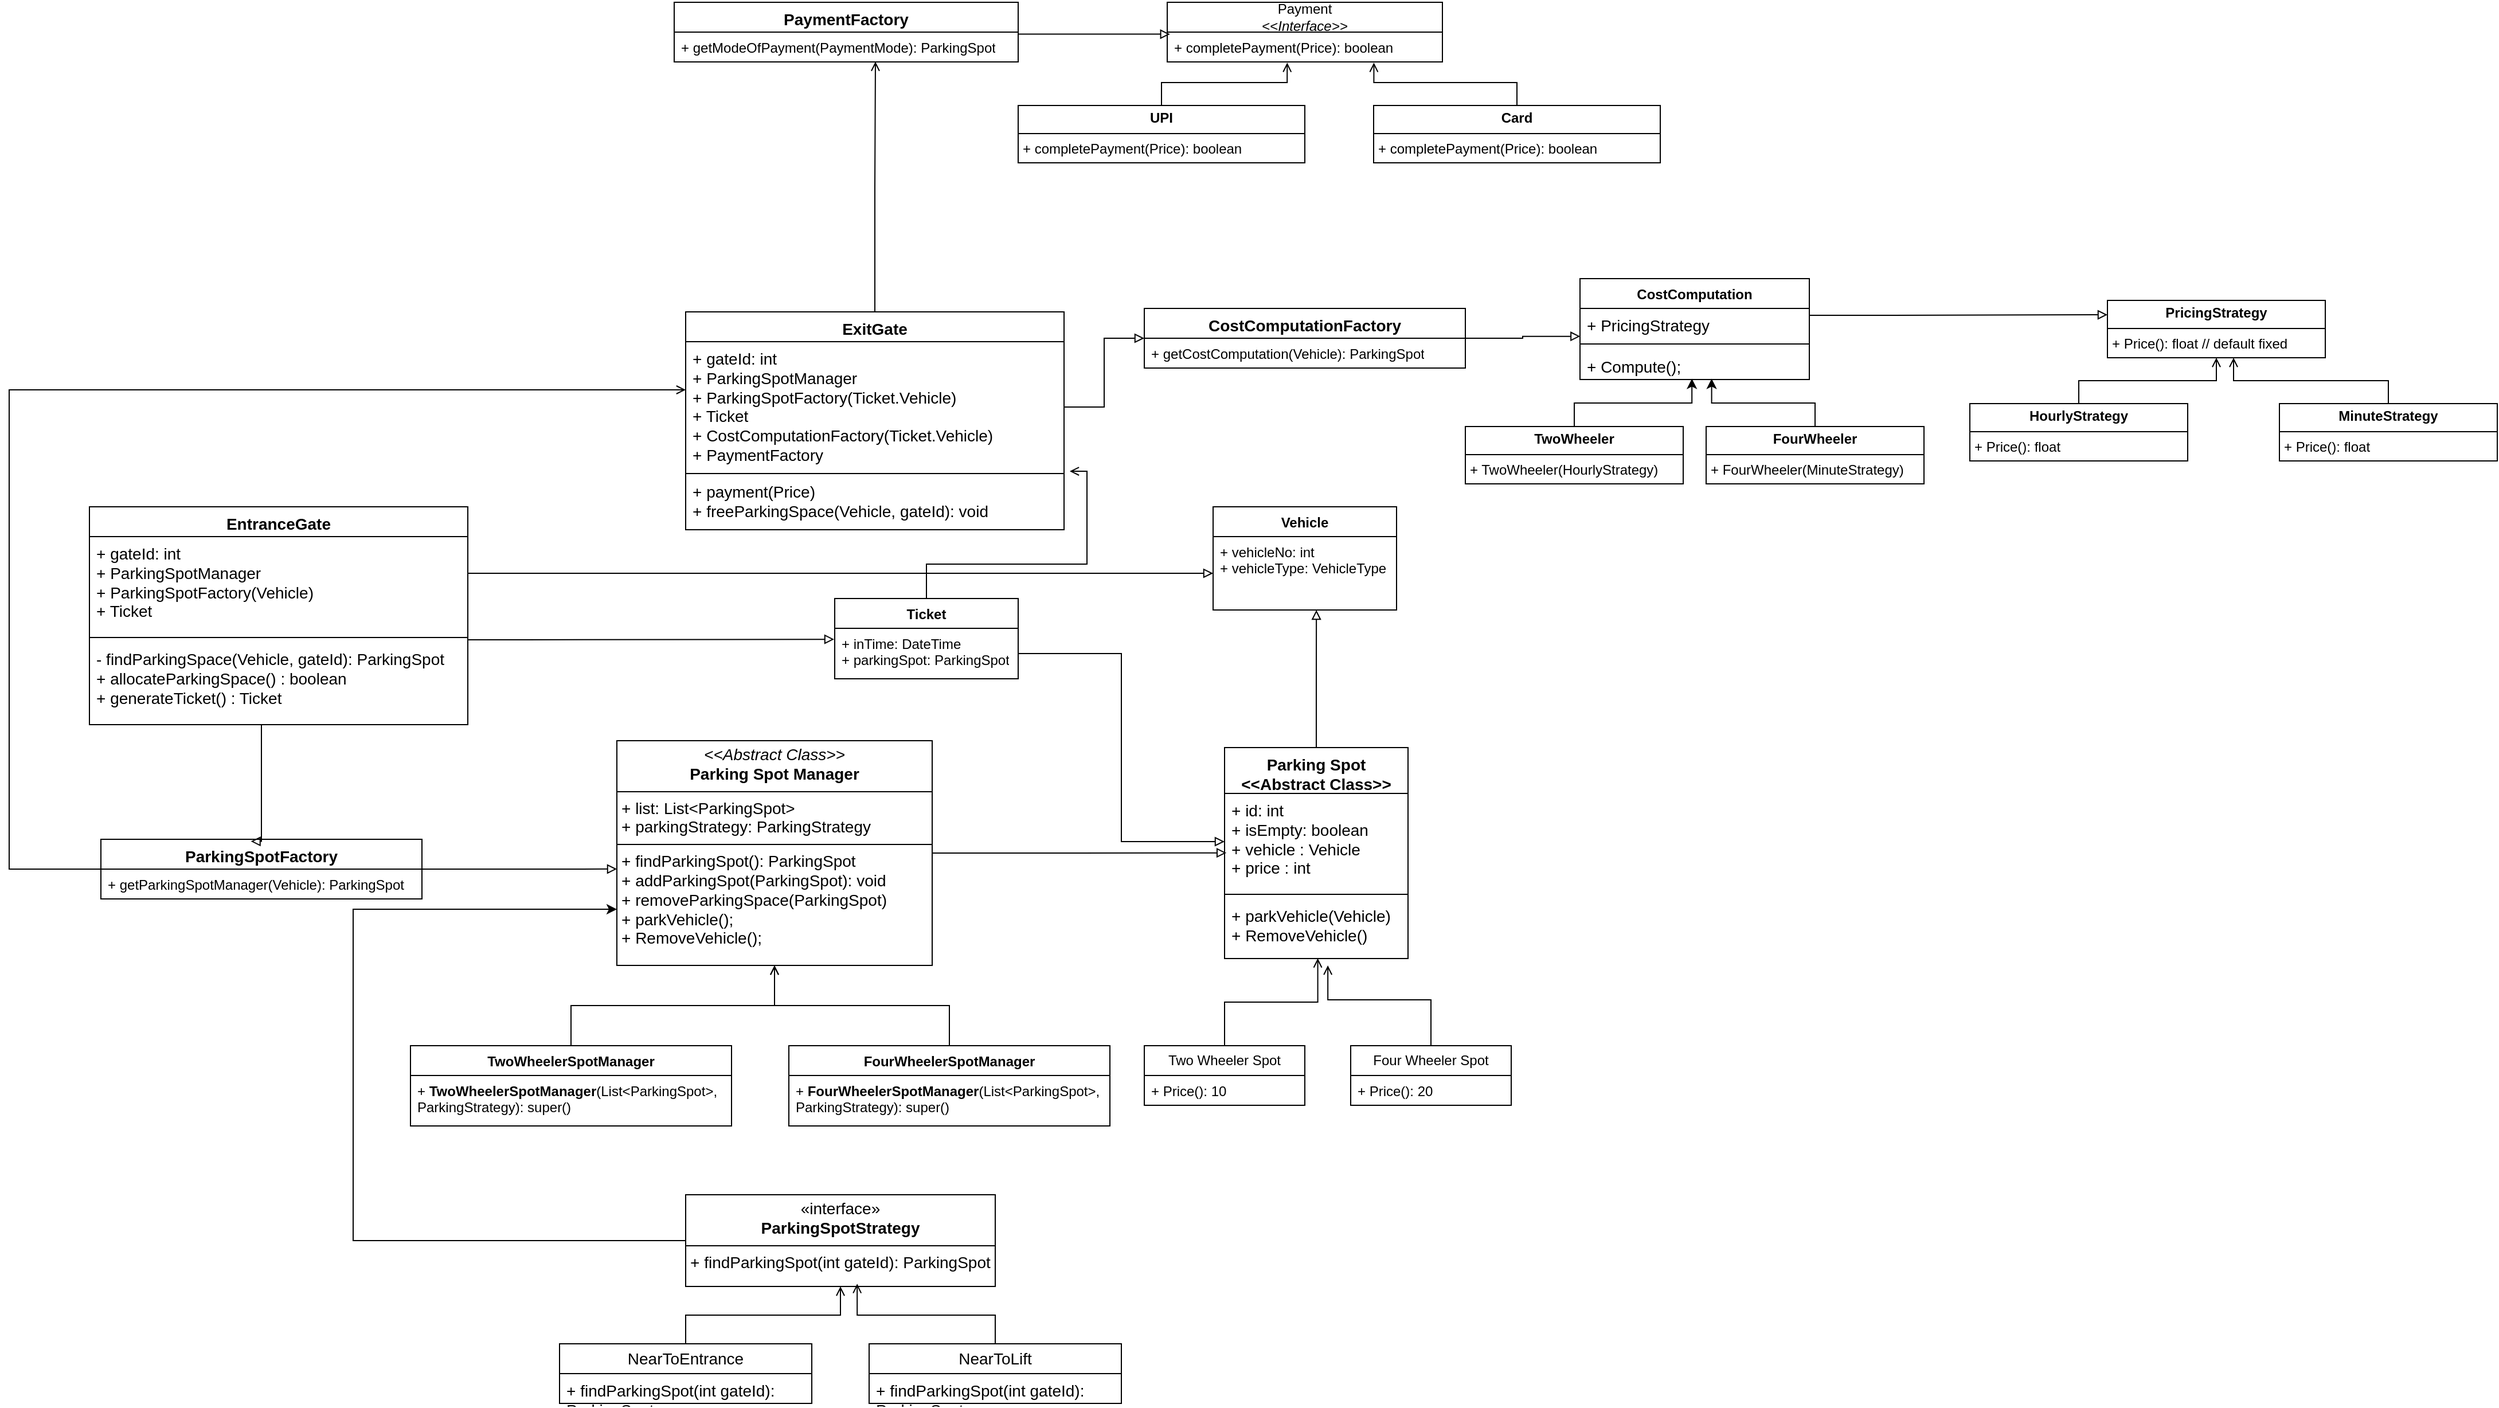 <mxfile version="27.1.1">
  <diagram name="Page-1" id="NTLokcMF04RHlsLTF75R">
    <mxGraphModel dx="1797" dy="1611" grid="1" gridSize="10" guides="1" tooltips="1" connect="1" arrows="1" fold="1" page="1" pageScale="1" pageWidth="850" pageHeight="1100" math="0" shadow="0">
      <root>
        <mxCell id="0" />
        <mxCell id="1" parent="0" />
        <mxCell id="kzAq78kSjtGHVcET0Q6M-3" value="&lt;font style=&quot;font-size: 14px;&quot;&gt;Parking Spot&lt;/font&gt;&lt;div&gt;&lt;font style=&quot;font-size: 14px;&quot;&gt;&amp;lt;&amp;lt;Abstract Class&amp;gt;&amp;gt;&lt;/font&gt;&lt;/div&gt;" style="swimlane;fontStyle=1;align=center;verticalAlign=top;childLayout=stackLayout;horizontal=1;startSize=40;horizontalStack=0;resizeParent=1;resizeParentMax=0;resizeLast=0;collapsible=1;marginBottom=0;whiteSpace=wrap;html=1;" parent="1" vertex="1">
          <mxGeometry x="540" y="50" width="160" height="184" as="geometry" />
        </mxCell>
        <mxCell id="kzAq78kSjtGHVcET0Q6M-4" value="&lt;font style=&quot;font-size: 14px;&quot;&gt;+ id: int&lt;/font&gt;&lt;div&gt;&lt;font style=&quot;font-size: 14px;&quot;&gt;+ isEmpty: boolean&lt;/font&gt;&lt;/div&gt;&lt;div&gt;&lt;font style=&quot;font-size: 14px;&quot;&gt;+ vehicle : Vehicle&lt;/font&gt;&lt;/div&gt;&lt;div&gt;&lt;font style=&quot;font-size: 14px;&quot;&gt;+ price : int&lt;/font&gt;&lt;/div&gt;" style="text;strokeColor=none;fillColor=none;align=left;verticalAlign=top;spacingLeft=4;spacingRight=4;overflow=hidden;rotatable=0;points=[[0,0.5],[1,0.5]];portConstraint=eastwest;whiteSpace=wrap;html=1;" parent="kzAq78kSjtGHVcET0Q6M-3" vertex="1">
          <mxGeometry y="40" width="160" height="84" as="geometry" />
        </mxCell>
        <mxCell id="kzAq78kSjtGHVcET0Q6M-5" value="" style="line;strokeWidth=1;fillColor=none;align=left;verticalAlign=middle;spacingTop=-1;spacingLeft=3;spacingRight=3;rotatable=0;labelPosition=right;points=[];portConstraint=eastwest;strokeColor=inherit;" parent="kzAq78kSjtGHVcET0Q6M-3" vertex="1">
          <mxGeometry y="124" width="160" height="8" as="geometry" />
        </mxCell>
        <mxCell id="kzAq78kSjtGHVcET0Q6M-6" value="&lt;font style=&quot;font-size: 14px;&quot;&gt;+ parkVehicle(Vehicle)&lt;/font&gt;&lt;div&gt;&lt;font style=&quot;font-size: 14px;&quot;&gt;+ RemoveVehicle()&lt;/font&gt;&lt;/div&gt;" style="text;strokeColor=none;fillColor=none;align=left;verticalAlign=top;spacingLeft=4;spacingRight=4;overflow=hidden;rotatable=0;points=[[0,0.5],[1,0.5]];portConstraint=eastwest;whiteSpace=wrap;html=1;" parent="kzAq78kSjtGHVcET0Q6M-3" vertex="1">
          <mxGeometry y="132" width="160" height="52" as="geometry" />
        </mxCell>
        <mxCell id="kzAq78kSjtGHVcET0Q6M-21" value="" style="edgeStyle=orthogonalEdgeStyle;rounded=0;orthogonalLoop=1;jettySize=auto;html=1;entryX=0.508;entryY=0.996;entryDx=0;entryDy=0;entryPerimeter=0;endArrow=open;endFill=0;" parent="1" source="kzAq78kSjtGHVcET0Q6M-7" target="kzAq78kSjtGHVcET0Q6M-6" edge="1">
          <mxGeometry relative="1" as="geometry" />
        </mxCell>
        <mxCell id="kzAq78kSjtGHVcET0Q6M-7" value="Two Wheeler Spot" style="swimlane;fontStyle=0;childLayout=stackLayout;horizontal=1;startSize=26;fillColor=none;horizontalStack=0;resizeParent=1;resizeParentMax=0;resizeLast=0;collapsible=1;marginBottom=0;whiteSpace=wrap;html=1;" parent="1" vertex="1">
          <mxGeometry x="470" y="310" width="140" height="52" as="geometry" />
        </mxCell>
        <mxCell id="kzAq78kSjtGHVcET0Q6M-8" value="+ Price(): 10" style="text;strokeColor=none;fillColor=none;align=left;verticalAlign=top;spacingLeft=4;spacingRight=4;overflow=hidden;rotatable=0;points=[[0,0.5],[1,0.5]];portConstraint=eastwest;whiteSpace=wrap;html=1;" parent="kzAq78kSjtGHVcET0Q6M-7" vertex="1">
          <mxGeometry y="26" width="140" height="26" as="geometry" />
        </mxCell>
        <mxCell id="kzAq78kSjtGHVcET0Q6M-20" style="edgeStyle=orthogonalEdgeStyle;rounded=0;orthogonalLoop=1;jettySize=auto;html=1;entryX=0.563;entryY=1.115;entryDx=0;entryDy=0;entryPerimeter=0;endArrow=open;endFill=0;" parent="1" source="kzAq78kSjtGHVcET0Q6M-17" target="kzAq78kSjtGHVcET0Q6M-6" edge="1">
          <mxGeometry relative="1" as="geometry">
            <mxPoint x="620" y="260" as="targetPoint" />
            <Array as="points">
              <mxPoint x="720" y="270" />
              <mxPoint x="630" y="270" />
            </Array>
          </mxGeometry>
        </mxCell>
        <mxCell id="kzAq78kSjtGHVcET0Q6M-17" value="Four Wheeler Spot" style="swimlane;fontStyle=0;childLayout=stackLayout;horizontal=1;startSize=26;fillColor=none;horizontalStack=0;resizeParent=1;resizeParentMax=0;resizeLast=0;collapsible=1;marginBottom=0;whiteSpace=wrap;html=1;" parent="1" vertex="1">
          <mxGeometry x="650" y="310" width="140" height="52" as="geometry" />
        </mxCell>
        <mxCell id="kzAq78kSjtGHVcET0Q6M-18" value="+ Price(): 20" style="text;strokeColor=none;fillColor=none;align=left;verticalAlign=top;spacingLeft=4;spacingRight=4;overflow=hidden;rotatable=0;points=[[0,0.5],[1,0.5]];portConstraint=eastwest;whiteSpace=wrap;html=1;" parent="kzAq78kSjtGHVcET0Q6M-17" vertex="1">
          <mxGeometry y="26" width="140" height="26" as="geometry" />
        </mxCell>
        <mxCell id="kzAq78kSjtGHVcET0Q6M-24" value="&lt;p style=&quot;margin:0px;margin-top:4px;text-align:center;&quot;&gt;&lt;font style=&quot;font-size: 14px;&quot;&gt;&lt;i style=&quot;&quot;&gt;&amp;lt;&amp;lt;Abstract Class&amp;gt;&amp;gt;&lt;/i&gt;&lt;br&gt;&lt;b style=&quot;&quot;&gt;Parking Spot Manager&lt;/b&gt;&lt;/font&gt;&lt;/p&gt;&lt;hr size=&quot;1&quot; style=&quot;border-style:solid;&quot;&gt;&lt;p style=&quot;margin:0px;margin-left:4px;&quot;&gt;&lt;font style=&quot;font-size: 14px;&quot;&gt;+ list: List&amp;lt;ParkingSpot&amp;gt;&lt;br&gt;+ parkingStrategy: ParkingStrategy&lt;/font&gt;&lt;/p&gt;&lt;hr size=&quot;1&quot; style=&quot;border-style:solid;&quot;&gt;&lt;p style=&quot;margin:0px;margin-left:4px;&quot;&gt;&lt;font style=&quot;font-size: 14px;&quot;&gt;+ findParkingSpot(): ParkingSpot&lt;br&gt;+ addParkingSpot(ParkingSpot): void&lt;/font&gt;&lt;/p&gt;&lt;p style=&quot;margin:0px;margin-left:4px;&quot;&gt;&lt;font style=&quot;font-size: 14px;&quot;&gt;+ removeParkingSpace(ParkingSpot)&lt;/font&gt;&lt;/p&gt;&lt;p style=&quot;margin:0px;margin-left:4px;&quot;&gt;&lt;font style=&quot;font-size: 14px;&quot;&gt;+ parkVehicle();&lt;/font&gt;&lt;/p&gt;&lt;p style=&quot;margin:0px;margin-left:4px;&quot;&gt;&lt;font style=&quot;font-size: 14px;&quot;&gt;+ RemoveVehicle();&lt;/font&gt;&lt;/p&gt;&lt;p style=&quot;margin:0px;margin-left:4px;&quot;&gt;&lt;br&gt;&lt;/p&gt;" style="verticalAlign=top;align=left;overflow=fill;html=1;whiteSpace=wrap;" parent="1" vertex="1">
          <mxGeometry x="10" y="44" width="275" height="196" as="geometry" />
        </mxCell>
        <mxCell id="kzAq78kSjtGHVcET0Q6M-36" style="edgeStyle=orthogonalEdgeStyle;rounded=0;orthogonalLoop=1;jettySize=auto;html=1;entryX=0.5;entryY=1;entryDx=0;entryDy=0;endArrow=open;endFill=0;" parent="1" source="kzAq78kSjtGHVcET0Q6M-29" target="kzAq78kSjtGHVcET0Q6M-24" edge="1">
          <mxGeometry relative="1" as="geometry" />
        </mxCell>
        <mxCell id="kzAq78kSjtGHVcET0Q6M-29" value="TwoWheelerSpotManager" style="swimlane;fontStyle=1;align=center;verticalAlign=top;childLayout=stackLayout;horizontal=1;startSize=26;horizontalStack=0;resizeParent=1;resizeParentMax=0;resizeLast=0;collapsible=1;marginBottom=0;whiteSpace=wrap;html=1;" parent="1" vertex="1">
          <mxGeometry x="-170" y="310" width="280" height="70" as="geometry" />
        </mxCell>
        <mxCell id="kzAq78kSjtGHVcET0Q6M-32" value="+&amp;nbsp;&lt;span style=&quot;font-weight: 700; text-align: center;&quot;&gt;TwoWheelerSpotManager&lt;/span&gt;(List&amp;lt;ParkingSpot&amp;gt;,&lt;div&gt;ParkingStrategy): super()&lt;/div&gt;" style="text;strokeColor=none;fillColor=none;align=left;verticalAlign=top;spacingLeft=4;spacingRight=4;overflow=hidden;rotatable=0;points=[[0,0.5],[1,0.5]];portConstraint=eastwest;whiteSpace=wrap;html=1;" parent="kzAq78kSjtGHVcET0Q6M-29" vertex="1">
          <mxGeometry y="26" width="280" height="44" as="geometry" />
        </mxCell>
        <mxCell id="kzAq78kSjtGHVcET0Q6M-37" style="edgeStyle=orthogonalEdgeStyle;rounded=0;orthogonalLoop=1;jettySize=auto;html=1;entryX=0.5;entryY=1;entryDx=0;entryDy=0;endArrow=open;endFill=0;" parent="1" source="kzAq78kSjtGHVcET0Q6M-33" target="kzAq78kSjtGHVcET0Q6M-24" edge="1">
          <mxGeometry relative="1" as="geometry" />
        </mxCell>
        <mxCell id="kzAq78kSjtGHVcET0Q6M-33" value="FourWheelerSpotManager" style="swimlane;fontStyle=1;align=center;verticalAlign=top;childLayout=stackLayout;horizontal=1;startSize=26;horizontalStack=0;resizeParent=1;resizeParentMax=0;resizeLast=0;collapsible=1;marginBottom=0;whiteSpace=wrap;html=1;" parent="1" vertex="1">
          <mxGeometry x="160" y="310" width="280" height="70" as="geometry" />
        </mxCell>
        <mxCell id="kzAq78kSjtGHVcET0Q6M-34" value="+ &lt;b&gt;Four&lt;/b&gt;&lt;span style=&quot;font-weight: 700; text-align: center;&quot;&gt;WheelerSpotManager&lt;/span&gt;(List&amp;lt;ParkingSpot&amp;gt;,&lt;div&gt;ParkingStrategy): super()&lt;/div&gt;" style="text;strokeColor=none;fillColor=none;align=left;verticalAlign=top;spacingLeft=4;spacingRight=4;overflow=hidden;rotatable=0;points=[[0,0.5],[1,0.5]];portConstraint=eastwest;whiteSpace=wrap;html=1;" parent="kzAq78kSjtGHVcET0Q6M-33" vertex="1">
          <mxGeometry y="26" width="280" height="44" as="geometry" />
        </mxCell>
        <mxCell id="kzAq78kSjtGHVcET0Q6M-38" style="edgeStyle=orthogonalEdgeStyle;rounded=0;orthogonalLoop=1;jettySize=auto;html=1;entryX=0.01;entryY=0.617;entryDx=0;entryDy=0;entryPerimeter=0;endArrow=block;endFill=0;" parent="1" source="kzAq78kSjtGHVcET0Q6M-24" target="kzAq78kSjtGHVcET0Q6M-4" edge="1">
          <mxGeometry relative="1" as="geometry" />
        </mxCell>
        <mxCell id="kzAq78kSjtGHVcET0Q6M-39" value="&lt;font style=&quot;font-size: 14px;&quot;&gt;EntranceGate&lt;/font&gt;" style="swimlane;fontStyle=1;align=center;verticalAlign=top;childLayout=stackLayout;horizontal=1;startSize=26;horizontalStack=0;resizeParent=1;resizeParentMax=0;resizeLast=0;collapsible=1;marginBottom=0;whiteSpace=wrap;html=1;" parent="1" vertex="1">
          <mxGeometry x="-450" y="-160" width="330" height="190" as="geometry" />
        </mxCell>
        <mxCell id="kzAq78kSjtGHVcET0Q6M-40" value="&lt;font style=&quot;font-size: 14px;&quot;&gt;+ gateId: int&lt;/font&gt;&lt;div&gt;&lt;font style=&quot;font-size: 14px;&quot;&gt;+ ParkingSpotManager&lt;/font&gt;&lt;/div&gt;&lt;div&gt;&lt;font style=&quot;font-size: 14px;&quot;&gt;+ ParkingSpotFactory(Vehicle)&lt;/font&gt;&lt;/div&gt;&lt;div&gt;&lt;font style=&quot;font-size: 14px;&quot;&gt;+ Ticket&lt;/font&gt;&lt;/div&gt;" style="text;strokeColor=none;fillColor=none;align=left;verticalAlign=top;spacingLeft=4;spacingRight=4;overflow=hidden;rotatable=0;points=[[0,0.5],[1,0.5]];portConstraint=eastwest;whiteSpace=wrap;html=1;" parent="kzAq78kSjtGHVcET0Q6M-39" vertex="1">
          <mxGeometry y="26" width="330" height="84" as="geometry" />
        </mxCell>
        <mxCell id="kzAq78kSjtGHVcET0Q6M-41" value="" style="line;strokeWidth=1;fillColor=none;align=left;verticalAlign=middle;spacingTop=-1;spacingLeft=3;spacingRight=3;rotatable=0;labelPosition=right;points=[];portConstraint=eastwest;strokeColor=inherit;" parent="kzAq78kSjtGHVcET0Q6M-39" vertex="1">
          <mxGeometry y="110" width="330" height="8" as="geometry" />
        </mxCell>
        <mxCell id="kzAq78kSjtGHVcET0Q6M-42" value="&lt;font style=&quot;font-size: 14px;&quot;&gt;- findParkingSpace(Vehicle, gateId): ParkingSpot&lt;/font&gt;&lt;div&gt;&lt;font style=&quot;font-size: 14px;&quot;&gt;+ allocateParkingSpace() : boolean&lt;/font&gt;&lt;/div&gt;&lt;div&gt;&lt;font style=&quot;font-size: 14px;&quot;&gt;+ generateTicket() : Ticket&lt;/font&gt;&lt;/div&gt;" style="text;strokeColor=none;fillColor=none;align=left;verticalAlign=top;spacingLeft=4;spacingRight=4;overflow=hidden;rotatable=0;points=[[0,0.5],[1,0.5]];portConstraint=eastwest;whiteSpace=wrap;html=1;" parent="kzAq78kSjtGHVcET0Q6M-39" vertex="1">
          <mxGeometry y="118" width="330" height="72" as="geometry" />
        </mxCell>
        <mxCell id="kzAq78kSjtGHVcET0Q6M-49" value="Vehicle" style="swimlane;fontStyle=1;align=center;verticalAlign=top;childLayout=stackLayout;horizontal=1;startSize=26;horizontalStack=0;resizeParent=1;resizeParentMax=0;resizeLast=0;collapsible=1;marginBottom=0;whiteSpace=wrap;html=1;" parent="1" vertex="1">
          <mxGeometry x="530" y="-160" width="160" height="90" as="geometry" />
        </mxCell>
        <mxCell id="kzAq78kSjtGHVcET0Q6M-50" value="+ vehicleNo: int&lt;div&gt;+ vehicleType: VehicleType&lt;/div&gt;" style="text;strokeColor=none;fillColor=none;align=left;verticalAlign=top;spacingLeft=4;spacingRight=4;overflow=hidden;rotatable=0;points=[[0,0.5],[1,0.5]];portConstraint=eastwest;whiteSpace=wrap;html=1;" parent="kzAq78kSjtGHVcET0Q6M-49" vertex="1">
          <mxGeometry y="26" width="160" height="64" as="geometry" />
        </mxCell>
        <mxCell id="kzAq78kSjtGHVcET0Q6M-53" style="edgeStyle=orthogonalEdgeStyle;rounded=0;orthogonalLoop=1;jettySize=auto;html=1;entryX=0.563;entryY=1;entryDx=0;entryDy=0;entryPerimeter=0;endArrow=block;endFill=0;" parent="1" source="kzAq78kSjtGHVcET0Q6M-3" target="kzAq78kSjtGHVcET0Q6M-50" edge="1">
          <mxGeometry relative="1" as="geometry" />
        </mxCell>
        <mxCell id="kzAq78kSjtGHVcET0Q6M-54" value="Ticket" style="swimlane;fontStyle=1;align=center;verticalAlign=top;childLayout=stackLayout;horizontal=1;startSize=26;horizontalStack=0;resizeParent=1;resizeParentMax=0;resizeLast=0;collapsible=1;marginBottom=0;whiteSpace=wrap;html=1;" parent="1" vertex="1">
          <mxGeometry x="200" y="-80" width="160" height="70" as="geometry" />
        </mxCell>
        <mxCell id="kzAq78kSjtGHVcET0Q6M-55" value="+ inTime: DateTime&lt;div&gt;+ parkingSpot: ParkingSpot&lt;/div&gt;&lt;div&gt;&lt;br&gt;&lt;/div&gt;" style="text;strokeColor=none;fillColor=none;align=left;verticalAlign=top;spacingLeft=4;spacingRight=4;overflow=hidden;rotatable=0;points=[[0,0.5],[1,0.5]];portConstraint=eastwest;whiteSpace=wrap;html=1;" parent="kzAq78kSjtGHVcET0Q6M-54" vertex="1">
          <mxGeometry y="26" width="160" height="44" as="geometry" />
        </mxCell>
        <mxCell id="kzAq78kSjtGHVcET0Q6M-58" style="edgeStyle=orthogonalEdgeStyle;rounded=0;orthogonalLoop=1;jettySize=auto;html=1;entryX=0;entryY=0.5;entryDx=0;entryDy=0;endArrow=block;endFill=0;" parent="1" source="kzAq78kSjtGHVcET0Q6M-55" target="kzAq78kSjtGHVcET0Q6M-4" edge="1">
          <mxGeometry relative="1" as="geometry" />
        </mxCell>
        <mxCell id="kzAq78kSjtGHVcET0Q6M-59" style="edgeStyle=orthogonalEdgeStyle;rounded=0;orthogonalLoop=1;jettySize=auto;html=1;entryX=-0.003;entryY=0.218;entryDx=0;entryDy=0;entryPerimeter=0;endArrow=block;endFill=0;" parent="1" source="kzAq78kSjtGHVcET0Q6M-39" target="kzAq78kSjtGHVcET0Q6M-55" edge="1">
          <mxGeometry relative="1" as="geometry">
            <Array as="points">
              <mxPoint x="-70" y="-44" />
              <mxPoint x="-70" y="-44" />
            </Array>
          </mxGeometry>
        </mxCell>
        <mxCell id="kzAq78kSjtGHVcET0Q6M-60" style="edgeStyle=orthogonalEdgeStyle;rounded=0;orthogonalLoop=1;jettySize=auto;html=1;entryX=0;entryY=0.5;entryDx=0;entryDy=0;endArrow=block;endFill=0;" parent="1" source="kzAq78kSjtGHVcET0Q6M-40" target="kzAq78kSjtGHVcET0Q6M-50" edge="1">
          <mxGeometry relative="1" as="geometry">
            <Array as="points">
              <mxPoint x="20" y="-102" />
              <mxPoint x="20" y="-102" />
            </Array>
          </mxGeometry>
        </mxCell>
        <mxCell id="kzAq78kSjtGHVcET0Q6M-84" style="edgeStyle=orthogonalEdgeStyle;rounded=0;orthogonalLoop=1;jettySize=auto;html=1;endArrow=open;endFill=0;" parent="1" source="kzAq78kSjtGHVcET0Q6M-61" target="kzAq78kSjtGHVcET0Q6M-81" edge="1">
          <mxGeometry relative="1" as="geometry">
            <Array as="points">
              <mxPoint x="-520" y="156" />
              <mxPoint x="-520" y="-262" />
            </Array>
          </mxGeometry>
        </mxCell>
        <mxCell id="kzAq78kSjtGHVcET0Q6M-61" value="&lt;font style=&quot;font-size: 14px;&quot;&gt;ParkingSpotFactory&lt;/font&gt;" style="swimlane;fontStyle=1;align=center;verticalAlign=top;childLayout=stackLayout;horizontal=1;startSize=26;horizontalStack=0;resizeParent=1;resizeParentMax=0;resizeLast=0;collapsible=1;marginBottom=0;whiteSpace=wrap;html=1;" parent="1" vertex="1">
          <mxGeometry x="-440" y="130" width="280" height="52" as="geometry" />
        </mxCell>
        <mxCell id="kzAq78kSjtGHVcET0Q6M-64" value="+ getParkingSpotManager(Vehicle): ParkingSpot" style="text;strokeColor=none;fillColor=none;align=left;verticalAlign=top;spacingLeft=4;spacingRight=4;overflow=hidden;rotatable=0;points=[[0,0.5],[1,0.5]];portConstraint=eastwest;whiteSpace=wrap;html=1;" parent="kzAq78kSjtGHVcET0Q6M-61" vertex="1">
          <mxGeometry y="26" width="280" height="26" as="geometry" />
        </mxCell>
        <mxCell id="kzAq78kSjtGHVcET0Q6M-65" style="edgeStyle=orthogonalEdgeStyle;rounded=0;orthogonalLoop=1;jettySize=auto;html=1;entryX=0;entryY=0.571;entryDx=0;entryDy=0;entryPerimeter=0;endArrow=block;endFill=0;" parent="1" source="kzAq78kSjtGHVcET0Q6M-61" target="kzAq78kSjtGHVcET0Q6M-24" edge="1">
          <mxGeometry relative="1" as="geometry" />
        </mxCell>
        <mxCell id="kzAq78kSjtGHVcET0Q6M-66" style="edgeStyle=orthogonalEdgeStyle;rounded=0;orthogonalLoop=1;jettySize=auto;html=1;entryX=0.467;entryY=0.034;entryDx=0;entryDy=0;entryPerimeter=0;endArrow=block;endFill=0;" parent="1" source="kzAq78kSjtGHVcET0Q6M-39" target="kzAq78kSjtGHVcET0Q6M-61" edge="1">
          <mxGeometry relative="1" as="geometry">
            <Array as="points">
              <mxPoint x="-300" y="60" />
              <mxPoint x="-300" y="60" />
            </Array>
          </mxGeometry>
        </mxCell>
        <mxCell id="kzAq78kSjtGHVcET0Q6M-79" style="edgeStyle=orthogonalEdgeStyle;rounded=0;orthogonalLoop=1;jettySize=auto;html=1;entryX=0;entryY=0.75;entryDx=0;entryDy=0;" parent="1" source="kzAq78kSjtGHVcET0Q6M-70" target="kzAq78kSjtGHVcET0Q6M-24" edge="1">
          <mxGeometry relative="1" as="geometry">
            <Array as="points">
              <mxPoint x="-220" y="480" />
              <mxPoint x="-220" y="191" />
            </Array>
          </mxGeometry>
        </mxCell>
        <mxCell id="kzAq78kSjtGHVcET0Q6M-70" value="&lt;p style=&quot;margin:0px;margin-top:4px;text-align:center;&quot;&gt;&lt;font style=&quot;font-size: 14px;&quot;&gt;«interface»&lt;br style=&quot;&quot;&gt;&lt;b style=&quot;&quot;&gt;ParkingSpotStrategy&lt;/b&gt;&lt;/font&gt;&lt;/p&gt;&lt;hr size=&quot;1&quot; style=&quot;border-style:solid;&quot;&gt;&lt;p style=&quot;margin:0px;margin-left:4px;&quot;&gt;&lt;font style=&quot;font-size: 14px;&quot;&gt;+ findParkingSpot(int gateId): ParkingSpot&lt;/font&gt;&lt;/p&gt;" style="verticalAlign=top;align=left;overflow=fill;html=1;whiteSpace=wrap;" parent="1" vertex="1">
          <mxGeometry x="70" y="440" width="270" height="80" as="geometry" />
        </mxCell>
        <mxCell id="kzAq78kSjtGHVcET0Q6M-77" style="edgeStyle=orthogonalEdgeStyle;rounded=0;orthogonalLoop=1;jettySize=auto;html=1;entryX=0.5;entryY=1;entryDx=0;entryDy=0;endArrow=open;endFill=0;" parent="1" source="kzAq78kSjtGHVcET0Q6M-71" target="kzAq78kSjtGHVcET0Q6M-70" edge="1">
          <mxGeometry relative="1" as="geometry" />
        </mxCell>
        <mxCell id="kzAq78kSjtGHVcET0Q6M-71" value="&lt;font style=&quot;font-size: 14px;&quot;&gt;NearToEntrance&lt;/font&gt;" style="swimlane;fontStyle=0;childLayout=stackLayout;horizontal=1;startSize=26;fillColor=none;horizontalStack=0;resizeParent=1;resizeParentMax=0;resizeLast=0;collapsible=1;marginBottom=0;whiteSpace=wrap;html=1;" parent="1" vertex="1">
          <mxGeometry x="-40" y="570" width="220" height="52" as="geometry" />
        </mxCell>
        <mxCell id="kzAq78kSjtGHVcET0Q6M-72" value="&lt;span style=&quot;font-size: 14px;&quot;&gt;+ findParkingSpot(int gateId): ParkingSpot&lt;/span&gt;" style="text;strokeColor=none;fillColor=none;align=left;verticalAlign=top;spacingLeft=4;spacingRight=4;overflow=hidden;rotatable=0;points=[[0,0.5],[1,0.5]];portConstraint=eastwest;whiteSpace=wrap;html=1;" parent="kzAq78kSjtGHVcET0Q6M-71" vertex="1">
          <mxGeometry y="26" width="220" height="26" as="geometry" />
        </mxCell>
        <mxCell id="kzAq78kSjtGHVcET0Q6M-75" value="&lt;font style=&quot;font-size: 14px;&quot;&gt;NearToLift&lt;/font&gt;" style="swimlane;fontStyle=0;childLayout=stackLayout;horizontal=1;startSize=26;fillColor=none;horizontalStack=0;resizeParent=1;resizeParentMax=0;resizeLast=0;collapsible=1;marginBottom=0;whiteSpace=wrap;html=1;" parent="1" vertex="1">
          <mxGeometry x="230" y="570" width="220" height="52" as="geometry" />
        </mxCell>
        <mxCell id="kzAq78kSjtGHVcET0Q6M-76" value="&lt;span style=&quot;font-size: 14px;&quot;&gt;+ findParkingSpot(int gateId): ParkingSpot&lt;/span&gt;" style="text;strokeColor=none;fillColor=none;align=left;verticalAlign=top;spacingLeft=4;spacingRight=4;overflow=hidden;rotatable=0;points=[[0,0.5],[1,0.5]];portConstraint=eastwest;whiteSpace=wrap;html=1;" parent="kzAq78kSjtGHVcET0Q6M-75" vertex="1">
          <mxGeometry y="26" width="220" height="26" as="geometry" />
        </mxCell>
        <mxCell id="kzAq78kSjtGHVcET0Q6M-78" style="edgeStyle=orthogonalEdgeStyle;rounded=0;orthogonalLoop=1;jettySize=auto;html=1;entryX=0.554;entryY=0.971;entryDx=0;entryDy=0;entryPerimeter=0;endArrow=open;endFill=0;" parent="1" source="kzAq78kSjtGHVcET0Q6M-75" target="kzAq78kSjtGHVcET0Q6M-70" edge="1">
          <mxGeometry relative="1" as="geometry" />
        </mxCell>
        <mxCell id="kzAq78kSjtGHVcET0Q6M-80" value="&lt;font style=&quot;font-size: 14px;&quot;&gt;ExitGate&lt;/font&gt;" style="swimlane;fontStyle=1;align=center;verticalAlign=top;childLayout=stackLayout;horizontal=1;startSize=26;horizontalStack=0;resizeParent=1;resizeParentMax=0;resizeLast=0;collapsible=1;marginBottom=0;whiteSpace=wrap;html=1;" parent="1" vertex="1">
          <mxGeometry x="70" y="-330" width="330" height="190" as="geometry" />
        </mxCell>
        <mxCell id="kzAq78kSjtGHVcET0Q6M-81" value="&lt;font style=&quot;font-size: 14px;&quot;&gt;+ gateId: int&lt;/font&gt;&lt;div&gt;&lt;font style=&quot;font-size: 14px;&quot;&gt;+ ParkingSpotManager&lt;/font&gt;&lt;/div&gt;&lt;div&gt;&lt;font style=&quot;font-size: 14px;&quot;&gt;+ ParkingSpotFactory(Ticket.Vehicle)&lt;/font&gt;&lt;/div&gt;&lt;div&gt;&lt;font style=&quot;font-size: 14px;&quot;&gt;+ Ticket&lt;/font&gt;&lt;/div&gt;&lt;div&gt;&lt;font style=&quot;font-size: 14px;&quot;&gt;+ CostComputationFactory(Ticket.Vehicle)&lt;/font&gt;&lt;/div&gt;&lt;div&gt;&lt;font style=&quot;font-size: 14px;&quot;&gt;+ PaymentFactory&lt;/font&gt;&lt;/div&gt;" style="text;strokeColor=none;fillColor=none;align=left;verticalAlign=top;spacingLeft=4;spacingRight=4;overflow=hidden;rotatable=0;points=[[0,0.5],[1,0.5]];portConstraint=eastwest;whiteSpace=wrap;html=1;" parent="kzAq78kSjtGHVcET0Q6M-80" vertex="1">
          <mxGeometry y="26" width="330" height="114" as="geometry" />
        </mxCell>
        <mxCell id="kzAq78kSjtGHVcET0Q6M-82" value="" style="line;strokeWidth=1;fillColor=none;align=left;verticalAlign=middle;spacingTop=-1;spacingLeft=3;spacingRight=3;rotatable=0;labelPosition=right;points=[];portConstraint=eastwest;strokeColor=inherit;" parent="kzAq78kSjtGHVcET0Q6M-80" vertex="1">
          <mxGeometry y="140" width="330" height="2" as="geometry" />
        </mxCell>
        <mxCell id="kzAq78kSjtGHVcET0Q6M-83" value="&lt;div&gt;&lt;font style=&quot;font-size: 14px;&quot;&gt;+ payment(Price)&lt;/font&gt;&lt;/div&gt;&lt;font style=&quot;font-size: 14px;&quot;&gt;+ freeParkingSpace(Vehicle, gateId): void&lt;/font&gt;" style="text;strokeColor=none;fillColor=none;align=left;verticalAlign=top;spacingLeft=4;spacingRight=4;overflow=hidden;rotatable=0;points=[[0,0.5],[1,0.5]];portConstraint=eastwest;whiteSpace=wrap;html=1;fontSize=14;" parent="kzAq78kSjtGHVcET0Q6M-80" vertex="1">
          <mxGeometry y="142" width="330" height="48" as="geometry" />
        </mxCell>
        <mxCell id="kzAq78kSjtGHVcET0Q6M-85" style="edgeStyle=orthogonalEdgeStyle;rounded=0;orthogonalLoop=1;jettySize=auto;html=1;entryX=1.015;entryY=-0.062;entryDx=0;entryDy=0;entryPerimeter=0;endArrow=open;endFill=0;" parent="1" source="kzAq78kSjtGHVcET0Q6M-54" target="kzAq78kSjtGHVcET0Q6M-83" edge="1">
          <mxGeometry relative="1" as="geometry" />
        </mxCell>
        <mxCell id="kzAq78kSjtGHVcET0Q6M-86" value="&lt;p style=&quot;margin:0px;margin-top:4px;text-align:center;&quot;&gt;&lt;b&gt;PricingStrategy&lt;/b&gt;&lt;/p&gt;&lt;hr size=&quot;1&quot; style=&quot;border-style:solid;&quot;&gt;&lt;p style=&quot;margin:0px;margin-left:4px;&quot;&gt;+ Price(): float // default fixed&lt;br&gt;&lt;br&gt;&lt;/p&gt;" style="verticalAlign=top;align=left;overflow=fill;html=1;whiteSpace=wrap;" parent="1" vertex="1">
          <mxGeometry x="1310" y="-340" width="190" height="50" as="geometry" />
        </mxCell>
        <mxCell id="kzAq78kSjtGHVcET0Q6M-89" style="edgeStyle=orthogonalEdgeStyle;rounded=0;orthogonalLoop=1;jettySize=auto;html=1;endArrow=open;endFill=0;" parent="1" source="kzAq78kSjtGHVcET0Q6M-87" target="kzAq78kSjtGHVcET0Q6M-86" edge="1">
          <mxGeometry relative="1" as="geometry" />
        </mxCell>
        <mxCell id="kzAq78kSjtGHVcET0Q6M-87" value="&lt;p style=&quot;margin:0px;margin-top:4px;text-align:center;&quot;&gt;&lt;b&gt;HourlyStrategy&lt;/b&gt;&lt;/p&gt;&lt;hr size=&quot;1&quot; style=&quot;border-style:solid;&quot;&gt;&lt;p style=&quot;margin:0px;margin-left:4px;&quot;&gt;+ Price(): float&amp;nbsp;&lt;br&gt;&lt;/p&gt;" style="verticalAlign=top;align=left;overflow=fill;html=1;whiteSpace=wrap;" parent="1" vertex="1">
          <mxGeometry x="1190" y="-250" width="190" height="50" as="geometry" />
        </mxCell>
        <mxCell id="kzAq78kSjtGHVcET0Q6M-88" value="&lt;p style=&quot;margin:0px;margin-top:4px;text-align:center;&quot;&gt;&lt;b&gt;MinuteStrategy&lt;/b&gt;&lt;/p&gt;&lt;hr size=&quot;1&quot; style=&quot;border-style:solid;&quot;&gt;&lt;p style=&quot;margin:0px;margin-left:4px;&quot;&gt;+ Price(): float&amp;nbsp;&lt;br&gt;&lt;/p&gt;" style="verticalAlign=top;align=left;overflow=fill;html=1;whiteSpace=wrap;" parent="1" vertex="1">
          <mxGeometry x="1460" y="-250" width="190" height="50" as="geometry" />
        </mxCell>
        <mxCell id="kzAq78kSjtGHVcET0Q6M-90" style="edgeStyle=orthogonalEdgeStyle;rounded=0;orthogonalLoop=1;jettySize=auto;html=1;entryX=0.579;entryY=1;entryDx=0;entryDy=0;entryPerimeter=0;endArrow=open;endFill=0;" parent="1" source="kzAq78kSjtGHVcET0Q6M-88" target="kzAq78kSjtGHVcET0Q6M-86" edge="1">
          <mxGeometry relative="1" as="geometry" />
        </mxCell>
        <mxCell id="kzAq78kSjtGHVcET0Q6M-91" value="CostComputation" style="swimlane;fontStyle=1;align=center;verticalAlign=top;childLayout=stackLayout;horizontal=1;startSize=26;horizontalStack=0;resizeParent=1;resizeParentMax=0;resizeLast=0;collapsible=1;marginBottom=0;whiteSpace=wrap;html=1;" parent="1" vertex="1">
          <mxGeometry x="850" y="-359" width="200" height="88" as="geometry" />
        </mxCell>
        <mxCell id="kzAq78kSjtGHVcET0Q6M-92" value="+ PricingStrategy" style="text;strokeColor=none;fillColor=none;align=left;verticalAlign=top;spacingLeft=4;spacingRight=4;overflow=hidden;rotatable=0;points=[[0,0.5],[1,0.5]];portConstraint=eastwest;whiteSpace=wrap;html=1;fontSize=14;" parent="kzAq78kSjtGHVcET0Q6M-91" vertex="1">
          <mxGeometry y="26" width="200" height="26" as="geometry" />
        </mxCell>
        <mxCell id="kzAq78kSjtGHVcET0Q6M-93" value="" style="line;strokeWidth=1;fillColor=none;align=left;verticalAlign=middle;spacingTop=-1;spacingLeft=3;spacingRight=3;rotatable=0;labelPosition=right;points=[];portConstraint=eastwest;strokeColor=inherit;" parent="kzAq78kSjtGHVcET0Q6M-91" vertex="1">
          <mxGeometry y="52" width="200" height="10" as="geometry" />
        </mxCell>
        <mxCell id="kzAq78kSjtGHVcET0Q6M-94" value="+ Compute();" style="text;strokeColor=none;fillColor=none;align=left;verticalAlign=top;spacingLeft=4;spacingRight=4;overflow=hidden;rotatable=0;points=[[0,0.5],[1,0.5]];portConstraint=eastwest;whiteSpace=wrap;html=1;fontSize=14;" parent="kzAq78kSjtGHVcET0Q6M-91" vertex="1">
          <mxGeometry y="62" width="200" height="26" as="geometry" />
        </mxCell>
        <mxCell id="kzAq78kSjtGHVcET0Q6M-95" value="&lt;p style=&quot;margin:0px;margin-top:4px;text-align:center;&quot;&gt;&lt;b&gt;TwoWheeler&lt;/b&gt;&lt;/p&gt;&lt;hr size=&quot;1&quot; style=&quot;border-style:solid;&quot;&gt;&lt;p style=&quot;margin:0px;margin-left:4px;&quot;&gt;+ TwoWheeler(HourlyStrategy)&lt;br&gt;&lt;/p&gt;" style="verticalAlign=top;align=left;overflow=fill;html=1;whiteSpace=wrap;" parent="1" vertex="1">
          <mxGeometry x="750" y="-230" width="190" height="50" as="geometry" />
        </mxCell>
        <mxCell id="kzAq78kSjtGHVcET0Q6M-96" value="&lt;p style=&quot;margin:0px;margin-top:4px;text-align:center;&quot;&gt;&lt;b&gt;FourWheeler&lt;/b&gt;&lt;/p&gt;&lt;hr size=&quot;1&quot; style=&quot;border-style:solid;&quot;&gt;&lt;p style=&quot;margin:0px;margin-left:4px;&quot;&gt;+ FourWheeler(MinuteStrategy)&lt;br&gt;&lt;/p&gt;" style="verticalAlign=top;align=left;overflow=fill;html=1;whiteSpace=wrap;" parent="1" vertex="1">
          <mxGeometry x="960" y="-230" width="190" height="50" as="geometry" />
        </mxCell>
        <mxCell id="kzAq78kSjtGHVcET0Q6M-97" style="edgeStyle=orthogonalEdgeStyle;rounded=0;orthogonalLoop=1;jettySize=auto;html=1;entryX=0.488;entryY=0.97;entryDx=0;entryDy=0;entryPerimeter=0;" parent="1" source="kzAq78kSjtGHVcET0Q6M-95" target="kzAq78kSjtGHVcET0Q6M-94" edge="1">
          <mxGeometry relative="1" as="geometry" />
        </mxCell>
        <mxCell id="kzAq78kSjtGHVcET0Q6M-98" style="edgeStyle=orthogonalEdgeStyle;rounded=0;orthogonalLoop=1;jettySize=auto;html=1;entryX=0.574;entryY=0.97;entryDx=0;entryDy=0;entryPerimeter=0;" parent="1" source="kzAq78kSjtGHVcET0Q6M-96" target="kzAq78kSjtGHVcET0Q6M-94" edge="1">
          <mxGeometry relative="1" as="geometry" />
        </mxCell>
        <mxCell id="kzAq78kSjtGHVcET0Q6M-99" value="&lt;font style=&quot;font-size: 14px;&quot;&gt;CostComputationFactory&lt;/font&gt;" style="swimlane;fontStyle=1;align=center;verticalAlign=top;childLayout=stackLayout;horizontal=1;startSize=26;horizontalStack=0;resizeParent=1;resizeParentMax=0;resizeLast=0;collapsible=1;marginBottom=0;whiteSpace=wrap;html=1;" parent="1" vertex="1">
          <mxGeometry x="470" y="-333" width="280" height="52" as="geometry" />
        </mxCell>
        <mxCell id="kzAq78kSjtGHVcET0Q6M-100" value="+ getCostComputation(Vehicle): ParkingSpot" style="text;strokeColor=none;fillColor=none;align=left;verticalAlign=top;spacingLeft=4;spacingRight=4;overflow=hidden;rotatable=0;points=[[0,0.5],[1,0.5]];portConstraint=eastwest;whiteSpace=wrap;html=1;" parent="kzAq78kSjtGHVcET0Q6M-99" vertex="1">
          <mxGeometry y="26" width="280" height="26" as="geometry" />
        </mxCell>
        <mxCell id="kzAq78kSjtGHVcET0Q6M-103" style="edgeStyle=orthogonalEdgeStyle;rounded=0;orthogonalLoop=1;jettySize=auto;html=1;entryX=0.001;entryY=0.937;entryDx=0;entryDy=0;entryPerimeter=0;endArrow=block;endFill=0;" parent="1" source="kzAq78kSjtGHVcET0Q6M-99" target="kzAq78kSjtGHVcET0Q6M-92" edge="1">
          <mxGeometry relative="1" as="geometry" />
        </mxCell>
        <mxCell id="kzAq78kSjtGHVcET0Q6M-104" style="edgeStyle=orthogonalEdgeStyle;rounded=0;orthogonalLoop=1;jettySize=auto;html=1;entryX=0;entryY=0.5;entryDx=0;entryDy=0;endArrow=block;endFill=0;" parent="1" source="kzAq78kSjtGHVcET0Q6M-81" target="kzAq78kSjtGHVcET0Q6M-99" edge="1">
          <mxGeometry relative="1" as="geometry" />
        </mxCell>
        <mxCell id="kzAq78kSjtGHVcET0Q6M-109" value="&lt;font style=&quot;font-size: 14px;&quot;&gt;PaymentFactory&lt;/font&gt;" style="swimlane;fontStyle=1;align=center;verticalAlign=top;childLayout=stackLayout;horizontal=1;startSize=26;horizontalStack=0;resizeParent=1;resizeParentMax=0;resizeLast=0;collapsible=1;marginBottom=0;whiteSpace=wrap;html=1;" parent="1" vertex="1">
          <mxGeometry x="60" y="-600" width="300" height="52" as="geometry" />
        </mxCell>
        <mxCell id="kzAq78kSjtGHVcET0Q6M-110" value="+ getModeOfPayment(PaymentMode): ParkingSpot" style="text;strokeColor=none;fillColor=none;align=left;verticalAlign=top;spacingLeft=4;spacingRight=4;overflow=hidden;rotatable=0;points=[[0,0.5],[1,0.5]];portConstraint=eastwest;whiteSpace=wrap;html=1;" parent="kzAq78kSjtGHVcET0Q6M-109" vertex="1">
          <mxGeometry y="26" width="300" height="26" as="geometry" />
        </mxCell>
        <mxCell id="kzAq78kSjtGHVcET0Q6M-111" value="Payment&lt;div&gt;&amp;lt;&amp;lt;&lt;i&gt;Interface&amp;gt;&amp;gt;&lt;/i&gt;&lt;/div&gt;" style="swimlane;fontStyle=0;childLayout=stackLayout;horizontal=1;startSize=26;fillColor=none;horizontalStack=0;resizeParent=1;resizeParentMax=0;resizeLast=0;collapsible=1;marginBottom=0;whiteSpace=wrap;html=1;" parent="1" vertex="1">
          <mxGeometry x="490" y="-600" width="240" height="52" as="geometry" />
        </mxCell>
        <mxCell id="kzAq78kSjtGHVcET0Q6M-112" value="+ completePayment(Price): boolean" style="text;strokeColor=none;fillColor=none;align=left;verticalAlign=top;spacingLeft=4;spacingRight=4;overflow=hidden;rotatable=0;points=[[0,0.5],[1,0.5]];portConstraint=eastwest;whiteSpace=wrap;html=1;" parent="kzAq78kSjtGHVcET0Q6M-111" vertex="1">
          <mxGeometry y="26" width="240" height="26" as="geometry" />
        </mxCell>
        <mxCell id="kzAq78kSjtGHVcET0Q6M-115" style="edgeStyle=orthogonalEdgeStyle;rounded=0;orthogonalLoop=1;jettySize=auto;html=1;entryX=0;entryY=0.25;entryDx=0;entryDy=0;endArrow=block;endFill=0;" parent="1" source="kzAq78kSjtGHVcET0Q6M-92" target="kzAq78kSjtGHVcET0Q6M-86" edge="1">
          <mxGeometry relative="1" as="geometry">
            <Array as="points">
              <mxPoint x="1120" y="-327" />
              <mxPoint x="1120" y="-327" />
            </Array>
          </mxGeometry>
        </mxCell>
        <mxCell id="kzAq78kSjtGHVcET0Q6M-116" value="&lt;p style=&quot;margin:0px;margin-top:4px;text-align:center;&quot;&gt;&lt;b&gt;UPI&lt;/b&gt;&lt;/p&gt;&lt;hr size=&quot;1&quot; style=&quot;border-style:solid;&quot;&gt;&lt;p style=&quot;margin:0px;margin-left:4px;&quot;&gt;+ completePayment(Price): boolean&lt;/p&gt;" style="verticalAlign=top;align=left;overflow=fill;html=1;whiteSpace=wrap;" parent="1" vertex="1">
          <mxGeometry x="360" y="-510" width="250" height="50" as="geometry" />
        </mxCell>
        <mxCell id="kzAq78kSjtGHVcET0Q6M-117" value="&lt;p style=&quot;margin:0px;margin-top:4px;text-align:center;&quot;&gt;&lt;b&gt;Card&lt;/b&gt;&lt;/p&gt;&lt;hr size=&quot;1&quot; style=&quot;border-style:solid;&quot;&gt;&lt;p style=&quot;margin:0px;margin-left:4px;&quot;&gt;+ completePayment(Price): boolean&lt;/p&gt;" style="verticalAlign=top;align=left;overflow=fill;html=1;whiteSpace=wrap;" parent="1" vertex="1">
          <mxGeometry x="670" y="-510" width="250" height="50" as="geometry" />
        </mxCell>
        <mxCell id="kzAq78kSjtGHVcET0Q6M-118" style="edgeStyle=orthogonalEdgeStyle;rounded=0;orthogonalLoop=1;jettySize=auto;html=1;entryX=0.436;entryY=1.026;entryDx=0;entryDy=0;entryPerimeter=0;endArrow=open;endFill=0;" parent="1" source="kzAq78kSjtGHVcET0Q6M-116" target="kzAq78kSjtGHVcET0Q6M-112" edge="1">
          <mxGeometry relative="1" as="geometry" />
        </mxCell>
        <mxCell id="kzAq78kSjtGHVcET0Q6M-120" style="edgeStyle=orthogonalEdgeStyle;rounded=0;orthogonalLoop=1;jettySize=auto;html=1;entryX=0.751;entryY=1.026;entryDx=0;entryDy=0;entryPerimeter=0;endArrow=open;endFill=0;" parent="1" source="kzAq78kSjtGHVcET0Q6M-117" target="kzAq78kSjtGHVcET0Q6M-112" edge="1">
          <mxGeometry relative="1" as="geometry" />
        </mxCell>
        <mxCell id="kzAq78kSjtGHVcET0Q6M-121" style="edgeStyle=orthogonalEdgeStyle;rounded=0;orthogonalLoop=1;jettySize=auto;html=1;entryX=0.01;entryY=0.068;entryDx=0;entryDy=0;entryPerimeter=0;endArrow=block;endFill=0;" parent="1" source="kzAq78kSjtGHVcET0Q6M-109" target="kzAq78kSjtGHVcET0Q6M-112" edge="1">
          <mxGeometry relative="1" as="geometry">
            <Array as="points">
              <mxPoint x="320" y="-572" />
              <mxPoint x="320" y="-572" />
            </Array>
          </mxGeometry>
        </mxCell>
        <mxCell id="kzAq78kSjtGHVcET0Q6M-123" style="edgeStyle=orthogonalEdgeStyle;rounded=0;orthogonalLoop=1;jettySize=auto;html=1;entryX=0.585;entryY=0.991;entryDx=0;entryDy=0;entryPerimeter=0;endArrow=open;endFill=0;" parent="1" source="kzAq78kSjtGHVcET0Q6M-80" target="kzAq78kSjtGHVcET0Q6M-110" edge="1">
          <mxGeometry relative="1" as="geometry" />
        </mxCell>
      </root>
    </mxGraphModel>
  </diagram>
</mxfile>
